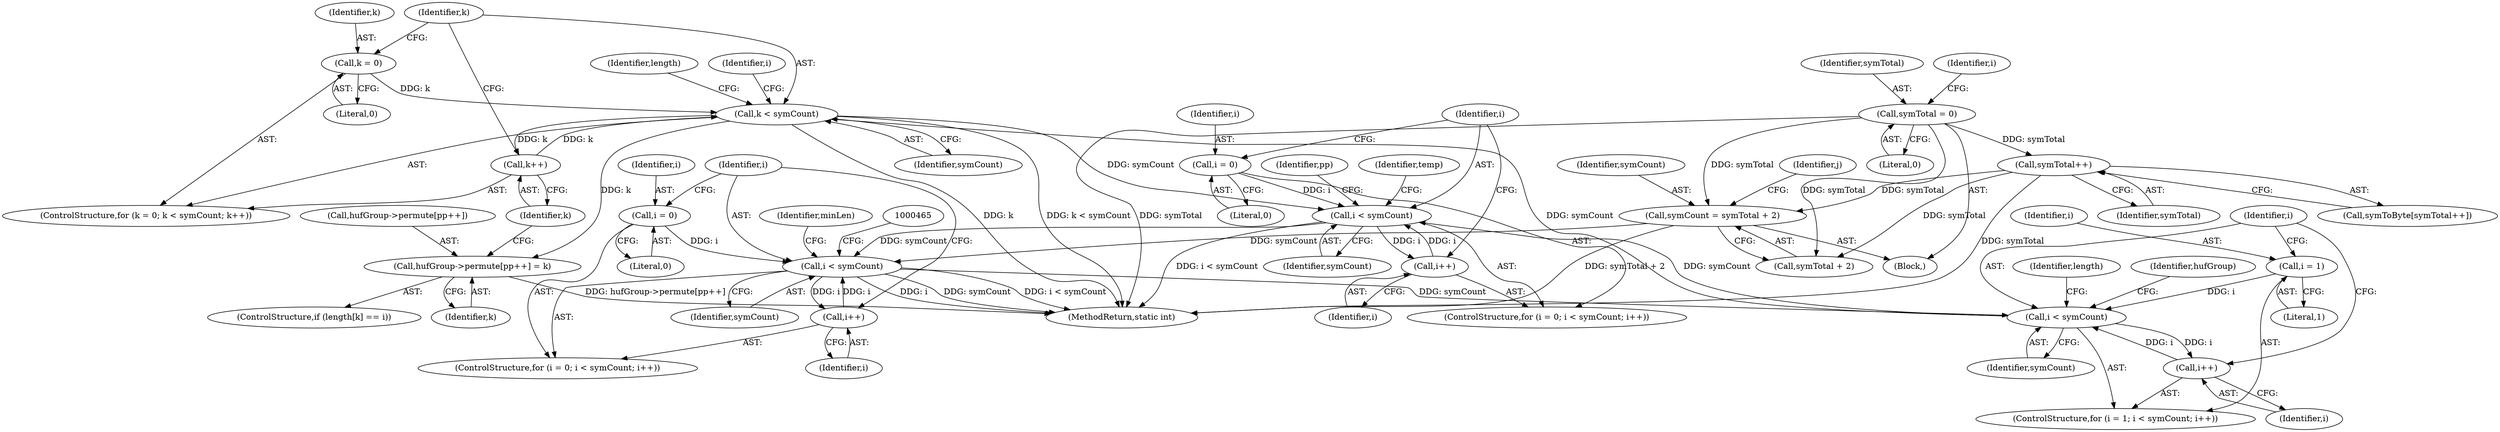 digraph "0_busybox_0402cb32df015d9372578e3db27db47b33d5c7b0@array" {
"1000612" [label="(Call,hufGroup->permute[pp++] = k)"];
"1000601" [label="(Call,k < symCount)"];
"1000598" [label="(Call,k = 0)"];
"1000604" [label="(Call,k++)"];
"1000514" [label="(Call,i < symCount)"];
"1000517" [label="(Call,i++)"];
"1000511" [label="(Call,i = 1)"];
"1000453" [label="(Call,i < symCount)"];
"1000456" [label="(Call,i++)"];
"1000450" [label="(Call,i = 0)"];
"1000624" [label="(Call,i < symCount)"];
"1000621" [label="(Call,i = 0)"];
"1000627" [label="(Call,i++)"];
"1000421" [label="(Call,symCount = symTotal + 2)"];
"1000303" [label="(Call,symTotal++)"];
"1000266" [label="(Call,symTotal = 0)"];
"1000514" [label="(Call,i < symCount)"];
"1000624" [label="(Call,i < symCount)"];
"1000609" [label="(Identifier,length)"];
"1000602" [label="(Identifier,k)"];
"1000449" [label="(ControlStructure,for (i = 0; i < symCount; i++))"];
"1000510" [label="(ControlStructure,for (i = 1; i < symCount; i++))"];
"1000457" [label="(Identifier,i)"];
"1000268" [label="(Literal,0)"];
"1000452" [label="(Literal,0)"];
"1000516" [label="(Identifier,symCount)"];
"1000613" [label="(Call,hufGroup->permute[pp++])"];
"1001173" [label="(MethodReturn,static int)"];
"1000504" [label="(Identifier,minLen)"];
"1000621" [label="(Call,i = 0)"];
"1000267" [label="(Identifier,symTotal)"];
"1000622" [label="(Identifier,i)"];
"1000456" [label="(Call,i++)"];
"1000266" [label="(Call,symTotal = 0)"];
"1000619" [label="(Identifier,k)"];
"1000301" [label="(Call,symToByte[symTotal++])"];
"1000627" [label="(Call,i++)"];
"1000598" [label="(Call,k = 0)"];
"1000422" [label="(Identifier,symCount)"];
"1000270" [label="(Identifier,i)"];
"1000421" [label="(Call,symCount = symTotal + 2)"];
"1000636" [label="(Identifier,pp)"];
"1000512" [label="(Identifier,i)"];
"1000628" [label="(Identifier,i)"];
"1000517" [label="(Call,i++)"];
"1000511" [label="(Call,i = 1)"];
"1000606" [label="(ControlStructure,if (length[k] == i))"];
"1000513" [label="(Literal,1)"];
"1000597" [label="(ControlStructure,for (k = 0; k < symCount; k++))"];
"1000601" [label="(Call,k < symCount)"];
"1000626" [label="(Identifier,symCount)"];
"1000523" [label="(Identifier,length)"];
"1000450" [label="(Call,i = 0)"];
"1000423" [label="(Call,symTotal + 2)"];
"1000620" [label="(ControlStructure,for (i = 0; i < symCount; i++))"];
"1000605" [label="(Identifier,k)"];
"1000303" [label="(Call,symTotal++)"];
"1000304" [label="(Identifier,symTotal)"];
"1000604" [label="(Call,k++)"];
"1000585" [label="(Identifier,i)"];
"1000544" [label="(Identifier,hufGroup)"];
"1000453" [label="(Call,i < symCount)"];
"1000623" [label="(Literal,0)"];
"1000612" [label="(Call,hufGroup->permute[pp++] = k)"];
"1000599" [label="(Identifier,k)"];
"1000454" [label="(Identifier,i)"];
"1000451" [label="(Identifier,i)"];
"1000159" [label="(Block,)"];
"1000455" [label="(Identifier,symCount)"];
"1000603" [label="(Identifier,symCount)"];
"1000625" [label="(Identifier,i)"];
"1000631" [label="(Identifier,temp)"];
"1000600" [label="(Literal,0)"];
"1000515" [label="(Identifier,i)"];
"1000428" [label="(Identifier,j)"];
"1000518" [label="(Identifier,i)"];
"1000612" -> "1000606"  [label="AST: "];
"1000612" -> "1000619"  [label="CFG: "];
"1000613" -> "1000612"  [label="AST: "];
"1000619" -> "1000612"  [label="AST: "];
"1000605" -> "1000612"  [label="CFG: "];
"1000612" -> "1001173"  [label="DDG: hufGroup->permute[pp++]"];
"1000601" -> "1000612"  [label="DDG: k"];
"1000601" -> "1000597"  [label="AST: "];
"1000601" -> "1000603"  [label="CFG: "];
"1000602" -> "1000601"  [label="AST: "];
"1000603" -> "1000601"  [label="AST: "];
"1000609" -> "1000601"  [label="CFG: "];
"1000585" -> "1000601"  [label="CFG: "];
"1000601" -> "1001173"  [label="DDG: k"];
"1000601" -> "1001173"  [label="DDG: k < symCount"];
"1000598" -> "1000601"  [label="DDG: k"];
"1000604" -> "1000601"  [label="DDG: k"];
"1000514" -> "1000601"  [label="DDG: symCount"];
"1000601" -> "1000604"  [label="DDG: k"];
"1000601" -> "1000624"  [label="DDG: symCount"];
"1000598" -> "1000597"  [label="AST: "];
"1000598" -> "1000600"  [label="CFG: "];
"1000599" -> "1000598"  [label="AST: "];
"1000600" -> "1000598"  [label="AST: "];
"1000602" -> "1000598"  [label="CFG: "];
"1000604" -> "1000597"  [label="AST: "];
"1000604" -> "1000605"  [label="CFG: "];
"1000605" -> "1000604"  [label="AST: "];
"1000602" -> "1000604"  [label="CFG: "];
"1000514" -> "1000510"  [label="AST: "];
"1000514" -> "1000516"  [label="CFG: "];
"1000515" -> "1000514"  [label="AST: "];
"1000516" -> "1000514"  [label="AST: "];
"1000523" -> "1000514"  [label="CFG: "];
"1000544" -> "1000514"  [label="CFG: "];
"1000517" -> "1000514"  [label="DDG: i"];
"1000511" -> "1000514"  [label="DDG: i"];
"1000453" -> "1000514"  [label="DDG: symCount"];
"1000514" -> "1000517"  [label="DDG: i"];
"1000514" -> "1000624"  [label="DDG: symCount"];
"1000517" -> "1000510"  [label="AST: "];
"1000517" -> "1000518"  [label="CFG: "];
"1000518" -> "1000517"  [label="AST: "];
"1000515" -> "1000517"  [label="CFG: "];
"1000511" -> "1000510"  [label="AST: "];
"1000511" -> "1000513"  [label="CFG: "];
"1000512" -> "1000511"  [label="AST: "];
"1000513" -> "1000511"  [label="AST: "];
"1000515" -> "1000511"  [label="CFG: "];
"1000453" -> "1000449"  [label="AST: "];
"1000453" -> "1000455"  [label="CFG: "];
"1000454" -> "1000453"  [label="AST: "];
"1000455" -> "1000453"  [label="AST: "];
"1000465" -> "1000453"  [label="CFG: "];
"1000504" -> "1000453"  [label="CFG: "];
"1000453" -> "1001173"  [label="DDG: symCount"];
"1000453" -> "1001173"  [label="DDG: i < symCount"];
"1000453" -> "1001173"  [label="DDG: i"];
"1000456" -> "1000453"  [label="DDG: i"];
"1000450" -> "1000453"  [label="DDG: i"];
"1000624" -> "1000453"  [label="DDG: symCount"];
"1000421" -> "1000453"  [label="DDG: symCount"];
"1000453" -> "1000456"  [label="DDG: i"];
"1000456" -> "1000449"  [label="AST: "];
"1000456" -> "1000457"  [label="CFG: "];
"1000457" -> "1000456"  [label="AST: "];
"1000454" -> "1000456"  [label="CFG: "];
"1000450" -> "1000449"  [label="AST: "];
"1000450" -> "1000452"  [label="CFG: "];
"1000451" -> "1000450"  [label="AST: "];
"1000452" -> "1000450"  [label="AST: "];
"1000454" -> "1000450"  [label="CFG: "];
"1000624" -> "1000620"  [label="AST: "];
"1000624" -> "1000626"  [label="CFG: "];
"1000625" -> "1000624"  [label="AST: "];
"1000626" -> "1000624"  [label="AST: "];
"1000631" -> "1000624"  [label="CFG: "];
"1000636" -> "1000624"  [label="CFG: "];
"1000624" -> "1001173"  [label="DDG: i < symCount"];
"1000621" -> "1000624"  [label="DDG: i"];
"1000627" -> "1000624"  [label="DDG: i"];
"1000624" -> "1000627"  [label="DDG: i"];
"1000621" -> "1000620"  [label="AST: "];
"1000621" -> "1000623"  [label="CFG: "];
"1000622" -> "1000621"  [label="AST: "];
"1000623" -> "1000621"  [label="AST: "];
"1000625" -> "1000621"  [label="CFG: "];
"1000627" -> "1000620"  [label="AST: "];
"1000627" -> "1000628"  [label="CFG: "];
"1000628" -> "1000627"  [label="AST: "];
"1000625" -> "1000627"  [label="CFG: "];
"1000421" -> "1000159"  [label="AST: "];
"1000421" -> "1000423"  [label="CFG: "];
"1000422" -> "1000421"  [label="AST: "];
"1000423" -> "1000421"  [label="AST: "];
"1000428" -> "1000421"  [label="CFG: "];
"1000421" -> "1001173"  [label="DDG: symTotal + 2"];
"1000303" -> "1000421"  [label="DDG: symTotal"];
"1000266" -> "1000421"  [label="DDG: symTotal"];
"1000303" -> "1000301"  [label="AST: "];
"1000303" -> "1000304"  [label="CFG: "];
"1000304" -> "1000303"  [label="AST: "];
"1000301" -> "1000303"  [label="CFG: "];
"1000303" -> "1001173"  [label="DDG: symTotal"];
"1000266" -> "1000303"  [label="DDG: symTotal"];
"1000303" -> "1000423"  [label="DDG: symTotal"];
"1000266" -> "1000159"  [label="AST: "];
"1000266" -> "1000268"  [label="CFG: "];
"1000267" -> "1000266"  [label="AST: "];
"1000268" -> "1000266"  [label="AST: "];
"1000270" -> "1000266"  [label="CFG: "];
"1000266" -> "1001173"  [label="DDG: symTotal"];
"1000266" -> "1000423"  [label="DDG: symTotal"];
}
